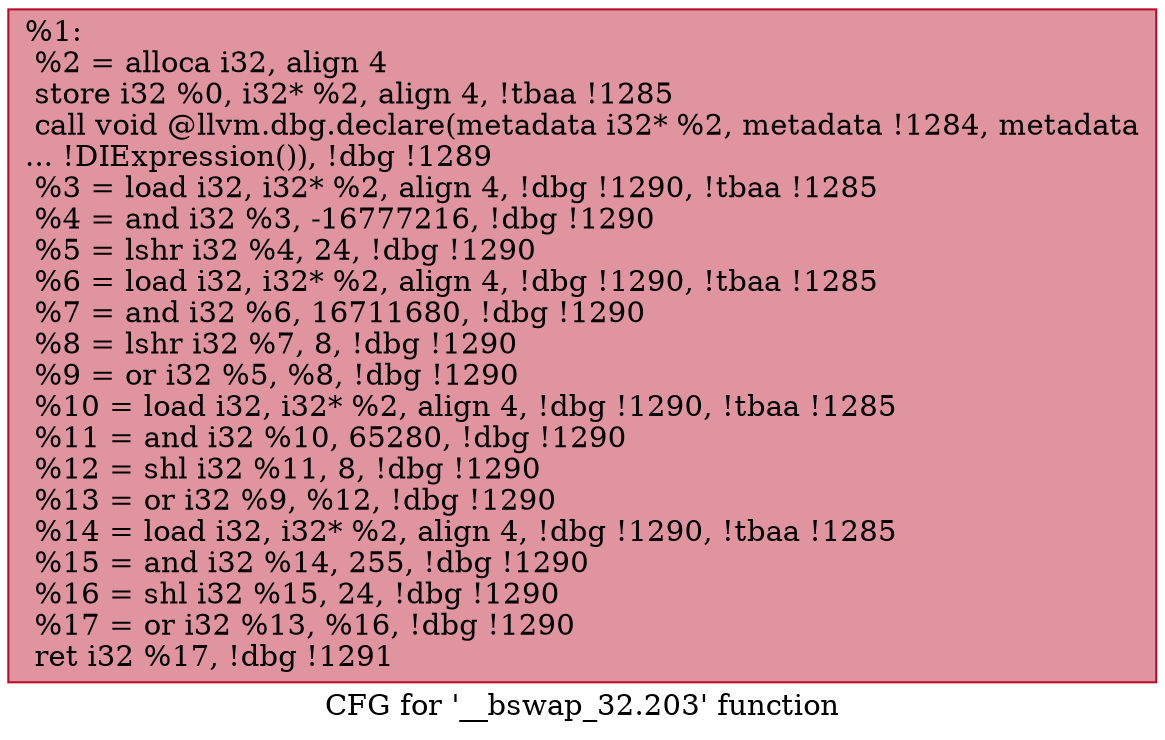 digraph "CFG for '__bswap_32.203' function" {
	label="CFG for '__bswap_32.203' function";

	Node0x21573b0 [shape=record,color="#b70d28ff", style=filled, fillcolor="#b70d2870",label="{%1:\l  %2 = alloca i32, align 4\l  store i32 %0, i32* %2, align 4, !tbaa !1285\l  call void @llvm.dbg.declare(metadata i32* %2, metadata !1284, metadata\l... !DIExpression()), !dbg !1289\l  %3 = load i32, i32* %2, align 4, !dbg !1290, !tbaa !1285\l  %4 = and i32 %3, -16777216, !dbg !1290\l  %5 = lshr i32 %4, 24, !dbg !1290\l  %6 = load i32, i32* %2, align 4, !dbg !1290, !tbaa !1285\l  %7 = and i32 %6, 16711680, !dbg !1290\l  %8 = lshr i32 %7, 8, !dbg !1290\l  %9 = or i32 %5, %8, !dbg !1290\l  %10 = load i32, i32* %2, align 4, !dbg !1290, !tbaa !1285\l  %11 = and i32 %10, 65280, !dbg !1290\l  %12 = shl i32 %11, 8, !dbg !1290\l  %13 = or i32 %9, %12, !dbg !1290\l  %14 = load i32, i32* %2, align 4, !dbg !1290, !tbaa !1285\l  %15 = and i32 %14, 255, !dbg !1290\l  %16 = shl i32 %15, 24, !dbg !1290\l  %17 = or i32 %13, %16, !dbg !1290\l  ret i32 %17, !dbg !1291\l}"];
}

